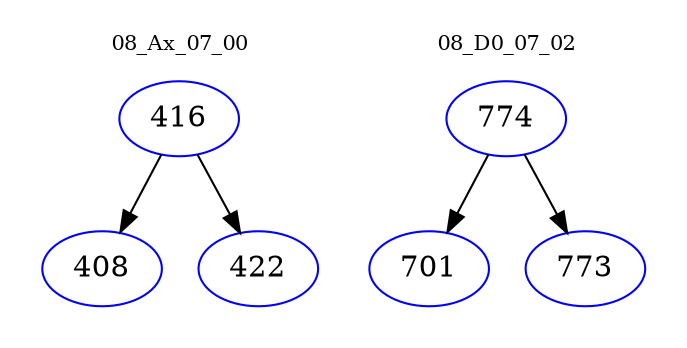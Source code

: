 digraph{
subgraph cluster_0 {
color = white
label = "08_Ax_07_00";
fontsize=10;
T0_416 [label="416", color="blue"]
T0_416 -> T0_408 [color="black"]
T0_408 [label="408", color="blue"]
T0_416 -> T0_422 [color="black"]
T0_422 [label="422", color="blue"]
}
subgraph cluster_1 {
color = white
label = "08_D0_07_02";
fontsize=10;
T1_774 [label="774", color="blue"]
T1_774 -> T1_701 [color="black"]
T1_701 [label="701", color="blue"]
T1_774 -> T1_773 [color="black"]
T1_773 [label="773", color="blue"]
}
}

